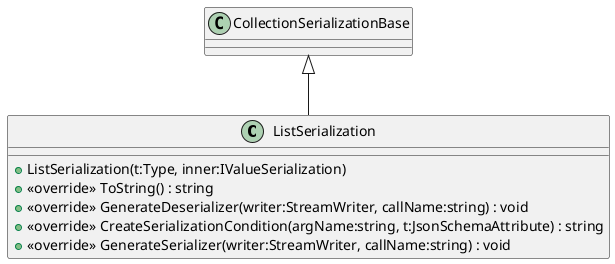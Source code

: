 @startuml
class ListSerialization {
    + ListSerialization(t:Type, inner:IValueSerialization)
    + <<override>> ToString() : string
    + <<override>> GenerateDeserializer(writer:StreamWriter, callName:string) : void
    + <<override>> CreateSerializationCondition(argName:string, t:JsonSchemaAttribute) : string
    + <<override>> GenerateSerializer(writer:StreamWriter, callName:string) : void
}
CollectionSerializationBase <|-- ListSerialization
@enduml
